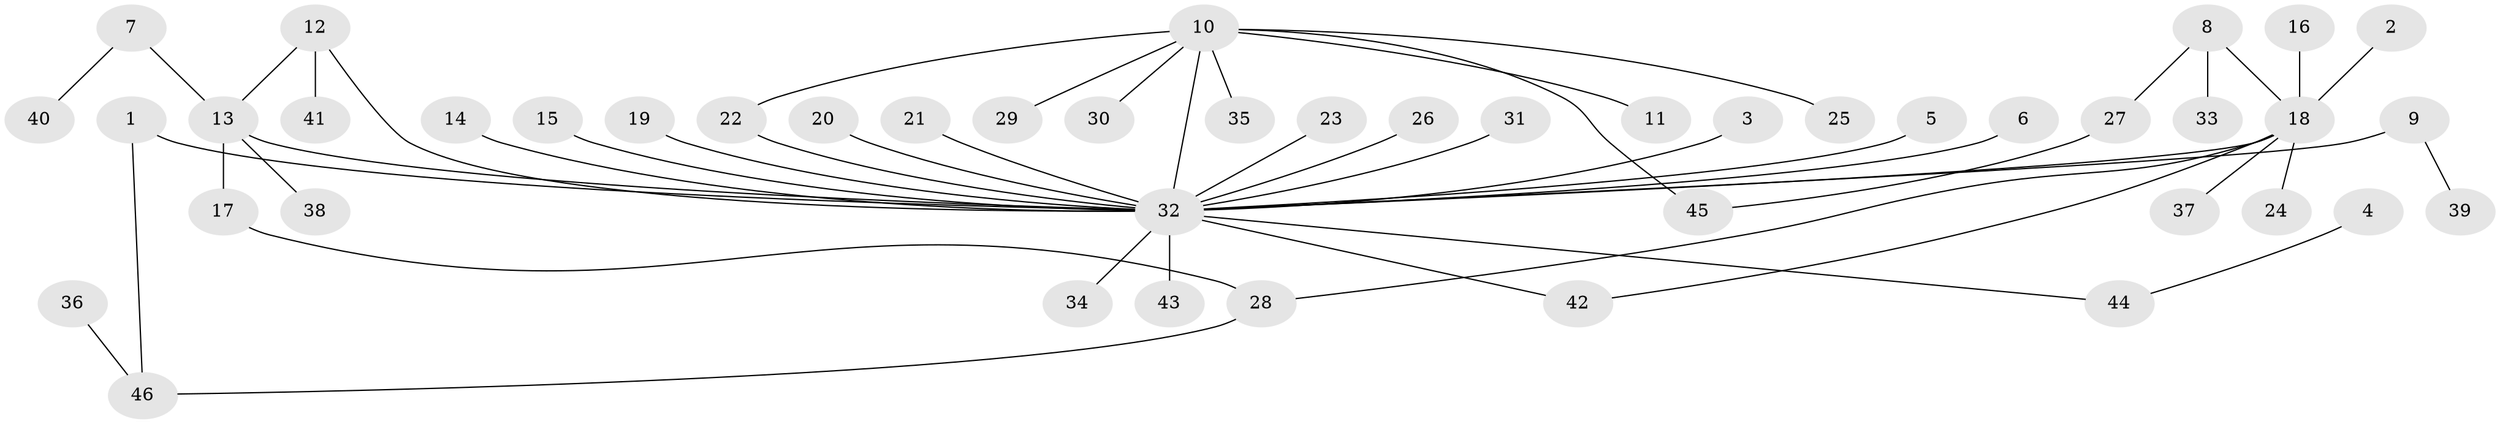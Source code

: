 // original degree distribution, {10: 0.02197802197802198, 25: 0.01098901098901099, 2: 0.17582417582417584, 4: 0.03296703296703297, 1: 0.6483516483516484, 5: 0.02197802197802198, 6: 0.02197802197802198, 7: 0.01098901098901099, 3: 0.054945054945054944}
// Generated by graph-tools (version 1.1) at 2025/36/03/04/25 23:36:52]
// undirected, 46 vertices, 51 edges
graph export_dot {
  node [color=gray90,style=filled];
  1;
  2;
  3;
  4;
  5;
  6;
  7;
  8;
  9;
  10;
  11;
  12;
  13;
  14;
  15;
  16;
  17;
  18;
  19;
  20;
  21;
  22;
  23;
  24;
  25;
  26;
  27;
  28;
  29;
  30;
  31;
  32;
  33;
  34;
  35;
  36;
  37;
  38;
  39;
  40;
  41;
  42;
  43;
  44;
  45;
  46;
  1 -- 32 [weight=1.0];
  1 -- 46 [weight=1.0];
  2 -- 18 [weight=1.0];
  3 -- 32 [weight=1.0];
  4 -- 44 [weight=1.0];
  5 -- 32 [weight=1.0];
  6 -- 32 [weight=1.0];
  7 -- 13 [weight=1.0];
  7 -- 40 [weight=1.0];
  8 -- 18 [weight=1.0];
  8 -- 27 [weight=1.0];
  8 -- 33 [weight=1.0];
  9 -- 32 [weight=1.0];
  9 -- 39 [weight=1.0];
  10 -- 11 [weight=1.0];
  10 -- 22 [weight=1.0];
  10 -- 25 [weight=1.0];
  10 -- 29 [weight=1.0];
  10 -- 30 [weight=1.0];
  10 -- 32 [weight=1.0];
  10 -- 35 [weight=1.0];
  10 -- 45 [weight=1.0];
  12 -- 13 [weight=1.0];
  12 -- 32 [weight=1.0];
  12 -- 41 [weight=1.0];
  13 -- 17 [weight=1.0];
  13 -- 32 [weight=1.0];
  13 -- 38 [weight=1.0];
  14 -- 32 [weight=1.0];
  15 -- 32 [weight=1.0];
  16 -- 18 [weight=1.0];
  17 -- 28 [weight=1.0];
  18 -- 24 [weight=1.0];
  18 -- 28 [weight=1.0];
  18 -- 32 [weight=1.0];
  18 -- 37 [weight=1.0];
  18 -- 42 [weight=1.0];
  19 -- 32 [weight=1.0];
  20 -- 32 [weight=1.0];
  21 -- 32 [weight=1.0];
  22 -- 32 [weight=1.0];
  23 -- 32 [weight=1.0];
  26 -- 32 [weight=1.0];
  27 -- 45 [weight=1.0];
  28 -- 46 [weight=1.0];
  31 -- 32 [weight=1.0];
  32 -- 34 [weight=1.0];
  32 -- 42 [weight=1.0];
  32 -- 43 [weight=1.0];
  32 -- 44 [weight=1.0];
  36 -- 46 [weight=1.0];
}
